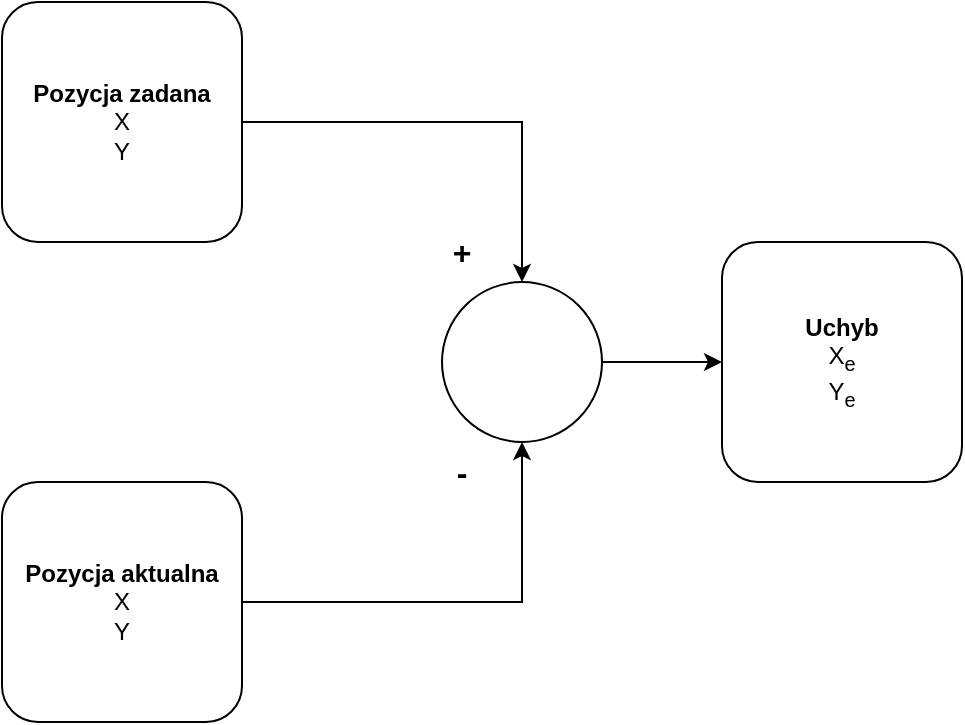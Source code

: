 <mxfile version="16.1.2" type="device"><diagram id="C5RBs43oDa-KdzZeNtuy" name="Page-1"><mxGraphModel dx="1037" dy="657" grid="1" gridSize="10" guides="1" tooltips="1" connect="1" arrows="1" fold="1" page="1" pageScale="1" pageWidth="827" pageHeight="1169" math="0" shadow="0"><root><mxCell id="WIyWlLk6GJQsqaUBKTNV-0"/><mxCell id="WIyWlLk6GJQsqaUBKTNV-1" parent="WIyWlLk6GJQsqaUBKTNV-0"/><mxCell id="U4RPsaF6038kXejqun6a-4" style="edgeStyle=orthogonalEdgeStyle;rounded=0;orthogonalLoop=1;jettySize=auto;html=1;entryX=0.5;entryY=0;entryDx=0;entryDy=0;" edge="1" parent="WIyWlLk6GJQsqaUBKTNV-1" source="U4RPsaF6038kXejqun6a-0" target="U4RPsaF6038kXejqun6a-3"><mxGeometry relative="1" as="geometry"/></mxCell><mxCell id="U4RPsaF6038kXejqun6a-0" value="&lt;b&gt;Pozycja zadana&lt;br&gt;&lt;/b&gt;X&lt;br&gt;Y" style="rounded=1;whiteSpace=wrap;html=1;" vertex="1" parent="WIyWlLk6GJQsqaUBKTNV-1"><mxGeometry x="80" y="80" width="120" height="120" as="geometry"/></mxCell><mxCell id="U4RPsaF6038kXejqun6a-5" style="edgeStyle=orthogonalEdgeStyle;rounded=0;orthogonalLoop=1;jettySize=auto;html=1;entryX=0.5;entryY=1;entryDx=0;entryDy=0;" edge="1" parent="WIyWlLk6GJQsqaUBKTNV-1" source="U4RPsaF6038kXejqun6a-1" target="U4RPsaF6038kXejqun6a-3"><mxGeometry relative="1" as="geometry"/></mxCell><mxCell id="U4RPsaF6038kXejqun6a-1" value="&lt;b&gt;Pozycja aktualna&lt;br&gt;&lt;/b&gt;X&lt;br&gt;Y" style="rounded=1;whiteSpace=wrap;html=1;" vertex="1" parent="WIyWlLk6GJQsqaUBKTNV-1"><mxGeometry x="80" y="320" width="120" height="120" as="geometry"/></mxCell><mxCell id="U4RPsaF6038kXejqun6a-10" value="" style="edgeStyle=orthogonalEdgeStyle;rounded=0;orthogonalLoop=1;jettySize=auto;html=1;fontSize=16;" edge="1" parent="WIyWlLk6GJQsqaUBKTNV-1" source="U4RPsaF6038kXejqun6a-3" target="U4RPsaF6038kXejqun6a-9"><mxGeometry relative="1" as="geometry"/></mxCell><mxCell id="U4RPsaF6038kXejqun6a-3" value="" style="ellipse;whiteSpace=wrap;html=1;aspect=fixed;" vertex="1" parent="WIyWlLk6GJQsqaUBKTNV-1"><mxGeometry x="300" y="220" width="80" height="80" as="geometry"/></mxCell><mxCell id="U4RPsaF6038kXejqun6a-7" value="&lt;b&gt;&lt;font style=&quot;font-size: 16px&quot;&gt;-&lt;/font&gt;&lt;/b&gt;" style="text;html=1;strokeColor=none;fillColor=none;align=center;verticalAlign=middle;whiteSpace=wrap;rounded=0;" vertex="1" parent="WIyWlLk6GJQsqaUBKTNV-1"><mxGeometry x="280" y="300" width="60" height="30" as="geometry"/></mxCell><mxCell id="U4RPsaF6038kXejqun6a-8" value="&lt;b&gt;&lt;font style=&quot;font-size: 16px&quot;&gt;+&lt;/font&gt;&lt;/b&gt;" style="text;html=1;strokeColor=none;fillColor=none;align=center;verticalAlign=middle;whiteSpace=wrap;rounded=0;" vertex="1" parent="WIyWlLk6GJQsqaUBKTNV-1"><mxGeometry x="280" y="190" width="60" height="30" as="geometry"/></mxCell><mxCell id="U4RPsaF6038kXejqun6a-9" value="&lt;b&gt;Uchyb&lt;/b&gt;&lt;br&gt;X&lt;sub&gt;e&lt;br&gt;&lt;/sub&gt;Y&lt;sub&gt;e&lt;/sub&gt;" style="rounded=1;whiteSpace=wrap;html=1;" vertex="1" parent="WIyWlLk6GJQsqaUBKTNV-1"><mxGeometry x="440" y="200" width="120" height="120" as="geometry"/></mxCell></root></mxGraphModel></diagram></mxfile>